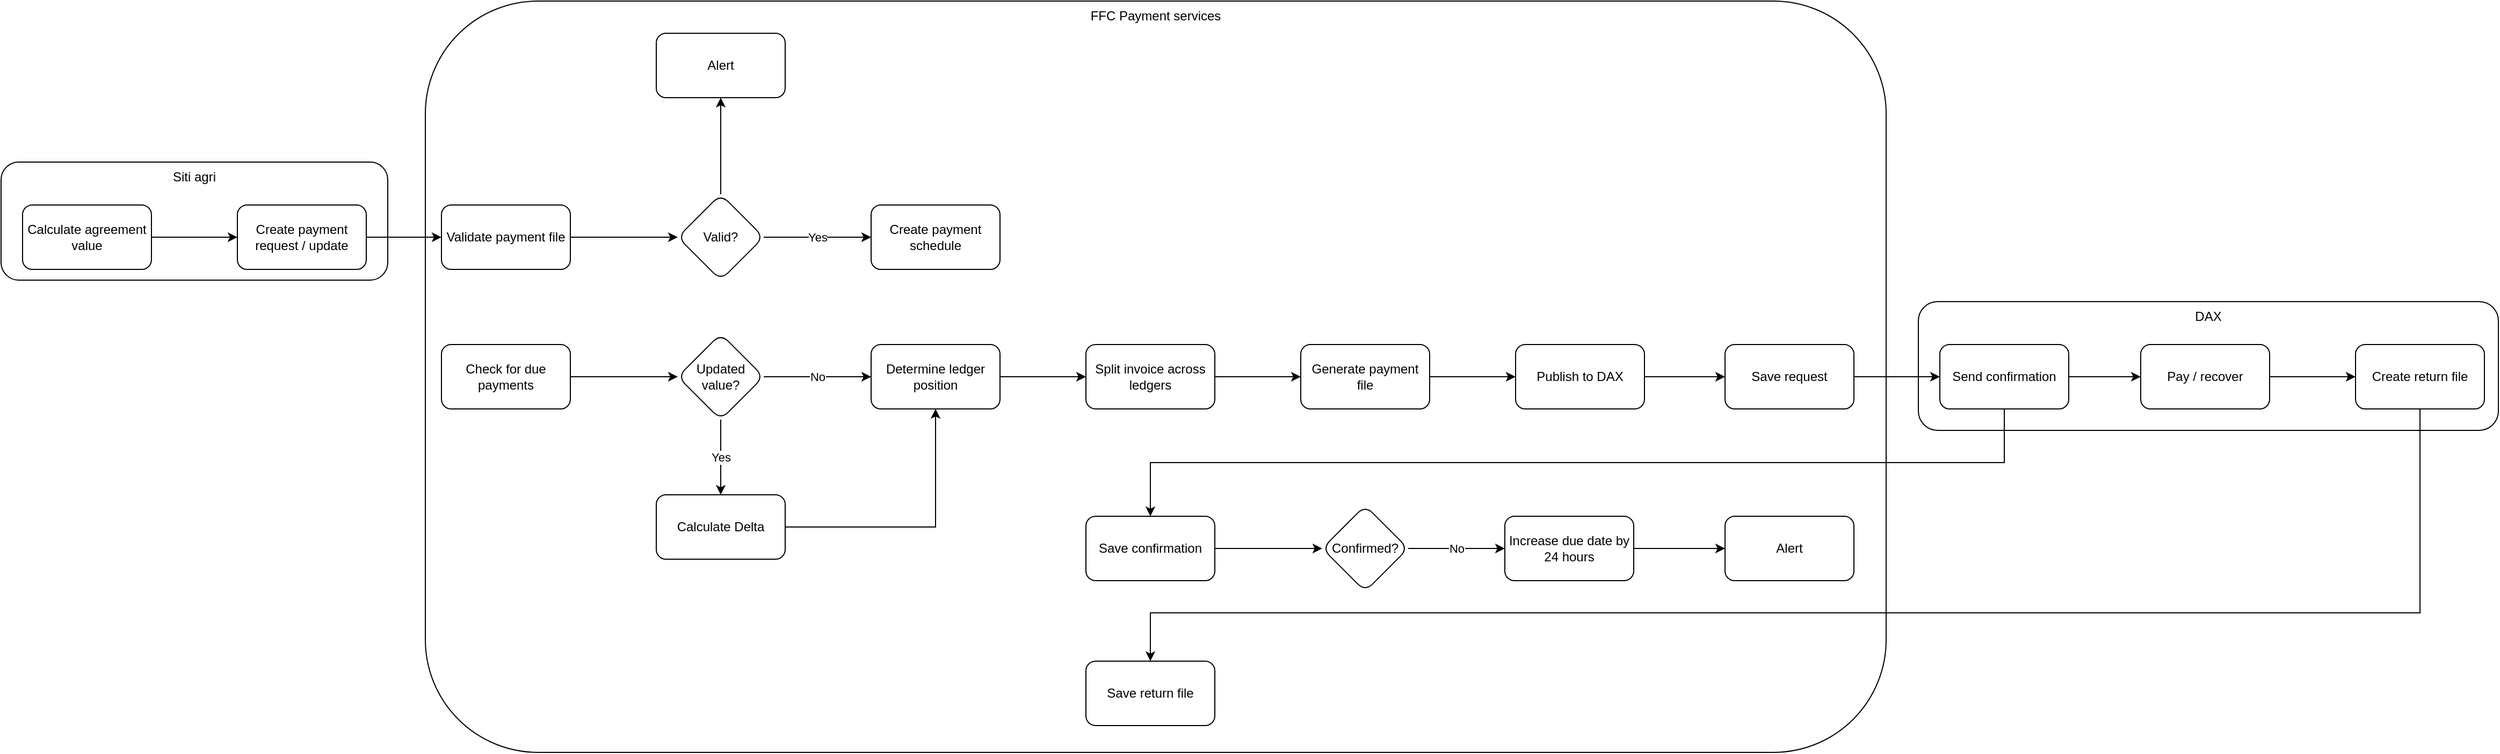 <mxfile version="14.7.6" type="github">
  <diagram id="1XCgTyp1o_9dvypK1vWQ" name="Page-1">
    <mxGraphModel dx="2249" dy="705" grid="1" gridSize="10" guides="1" tooltips="1" connect="1" arrows="1" fold="1" page="1" pageScale="1" pageWidth="827" pageHeight="1169" math="0" shadow="0">
      <root>
        <mxCell id="0" />
        <mxCell id="1" parent="0" />
        <mxCell id="kp0Nub5B4hyBBO8Y0ufR-64" value="FFC Payment services" style="rounded=1;whiteSpace=wrap;html=1;verticalAlign=top;" vertex="1" parent="1">
          <mxGeometry x="10" y="10" width="1360" height="700" as="geometry" />
        </mxCell>
        <mxCell id="kp0Nub5B4hyBBO8Y0ufR-56" value="DAX" style="rounded=1;whiteSpace=wrap;html=1;verticalAlign=top;" vertex="1" parent="1">
          <mxGeometry x="1400" y="290" width="540" height="120" as="geometry" />
        </mxCell>
        <mxCell id="kp0Nub5B4hyBBO8Y0ufR-12" value="Siti agri" style="rounded=1;whiteSpace=wrap;html=1;verticalAlign=top;" vertex="1" parent="1">
          <mxGeometry x="-385" y="160" width="360" height="110" as="geometry" />
        </mxCell>
        <mxCell id="kp0Nub5B4hyBBO8Y0ufR-63" style="edgeStyle=orthogonalEdgeStyle;rounded=0;orthogonalLoop=1;jettySize=auto;html=1;entryX=0;entryY=0.5;entryDx=0;entryDy=0;" edge="1" parent="1" source="kp0Nub5B4hyBBO8Y0ufR-1" target="kp0Nub5B4hyBBO8Y0ufR-57">
          <mxGeometry relative="1" as="geometry" />
        </mxCell>
        <mxCell id="kp0Nub5B4hyBBO8Y0ufR-1" value="Create payment request / update" style="rounded=1;whiteSpace=wrap;html=1;" vertex="1" parent="1">
          <mxGeometry x="-165" y="200" width="120" height="60" as="geometry" />
        </mxCell>
        <mxCell id="kp0Nub5B4hyBBO8Y0ufR-2" value="Create payment schedule" style="rounded=1;whiteSpace=wrap;html=1;" vertex="1" parent="1">
          <mxGeometry x="425" y="200" width="120" height="60" as="geometry" />
        </mxCell>
        <mxCell id="kp0Nub5B4hyBBO8Y0ufR-9" value="" style="edgeStyle=orthogonalEdgeStyle;rounded=0;orthogonalLoop=1;jettySize=auto;html=1;" edge="1" parent="1" source="kp0Nub5B4hyBBO8Y0ufR-8" target="kp0Nub5B4hyBBO8Y0ufR-1">
          <mxGeometry relative="1" as="geometry" />
        </mxCell>
        <mxCell id="kp0Nub5B4hyBBO8Y0ufR-8" value="Calculate agreement value" style="rounded=1;whiteSpace=wrap;html=1;" vertex="1" parent="1">
          <mxGeometry x="-365" y="200" width="120" height="60" as="geometry" />
        </mxCell>
        <mxCell id="kp0Nub5B4hyBBO8Y0ufR-40" style="edgeStyle=orthogonalEdgeStyle;rounded=0;orthogonalLoop=1;jettySize=auto;html=1;entryX=0;entryY=0.5;entryDx=0;entryDy=0;" edge="1" parent="1" source="kp0Nub5B4hyBBO8Y0ufR-15" target="kp0Nub5B4hyBBO8Y0ufR-16">
          <mxGeometry relative="1" as="geometry" />
        </mxCell>
        <mxCell id="kp0Nub5B4hyBBO8Y0ufR-15" value="Split invoice across ledgers" style="rounded=1;whiteSpace=wrap;html=1;verticalAlign=middle;" vertex="1" parent="1">
          <mxGeometry x="625" y="330" width="120" height="60" as="geometry" />
        </mxCell>
        <mxCell id="kp0Nub5B4hyBBO8Y0ufR-19" value="" style="edgeStyle=orthogonalEdgeStyle;rounded=0;orthogonalLoop=1;jettySize=auto;html=1;" edge="1" parent="1" source="kp0Nub5B4hyBBO8Y0ufR-16" target="kp0Nub5B4hyBBO8Y0ufR-18">
          <mxGeometry relative="1" as="geometry" />
        </mxCell>
        <mxCell id="kp0Nub5B4hyBBO8Y0ufR-16" value="Generate payment file" style="rounded=1;whiteSpace=wrap;html=1;verticalAlign=middle;" vertex="1" parent="1">
          <mxGeometry x="825" y="330" width="120" height="60" as="geometry" />
        </mxCell>
        <mxCell id="kp0Nub5B4hyBBO8Y0ufR-66" value="" style="edgeStyle=orthogonalEdgeStyle;rounded=0;orthogonalLoop=1;jettySize=auto;html=1;" edge="1" parent="1" source="kp0Nub5B4hyBBO8Y0ufR-18" target="kp0Nub5B4hyBBO8Y0ufR-65">
          <mxGeometry relative="1" as="geometry" />
        </mxCell>
        <mxCell id="kp0Nub5B4hyBBO8Y0ufR-18" value="Publish to DAX" style="rounded=1;whiteSpace=wrap;html=1;verticalAlign=middle;" vertex="1" parent="1">
          <mxGeometry x="1025" y="330" width="120" height="60" as="geometry" />
        </mxCell>
        <mxCell id="kp0Nub5B4hyBBO8Y0ufR-24" value="" style="edgeStyle=orthogonalEdgeStyle;rounded=0;orthogonalLoop=1;jettySize=auto;html=1;" edge="1" parent="1" source="kp0Nub5B4hyBBO8Y0ufR-21" target="kp0Nub5B4hyBBO8Y0ufR-23">
          <mxGeometry relative="1" as="geometry" />
        </mxCell>
        <mxCell id="kp0Nub5B4hyBBO8Y0ufR-21" value="Pay / recover" style="rounded=1;whiteSpace=wrap;html=1;verticalAlign=middle;" vertex="1" parent="1">
          <mxGeometry x="1607" y="330" width="120" height="60" as="geometry" />
        </mxCell>
        <mxCell id="kp0Nub5B4hyBBO8Y0ufR-43" style="edgeStyle=orthogonalEdgeStyle;rounded=0;orthogonalLoop=1;jettySize=auto;html=1;entryX=0.5;entryY=0;entryDx=0;entryDy=0;exitX=0.5;exitY=1;exitDx=0;exitDy=0;" edge="1" parent="1" source="kp0Nub5B4hyBBO8Y0ufR-23" target="kp0Nub5B4hyBBO8Y0ufR-36">
          <mxGeometry relative="1" as="geometry">
            <Array as="points">
              <mxPoint x="1867" y="580" />
              <mxPoint x="685" y="580" />
            </Array>
          </mxGeometry>
        </mxCell>
        <mxCell id="kp0Nub5B4hyBBO8Y0ufR-23" value="Create return file" style="rounded=1;whiteSpace=wrap;html=1;verticalAlign=middle;" vertex="1" parent="1">
          <mxGeometry x="1807" y="330" width="120" height="60" as="geometry" />
        </mxCell>
        <mxCell id="kp0Nub5B4hyBBO8Y0ufR-27" value="" style="edgeStyle=orthogonalEdgeStyle;rounded=0;orthogonalLoop=1;jettySize=auto;html=1;" edge="1" parent="1" source="kp0Nub5B4hyBBO8Y0ufR-25" target="kp0Nub5B4hyBBO8Y0ufR-21">
          <mxGeometry relative="1" as="geometry" />
        </mxCell>
        <mxCell id="kp0Nub5B4hyBBO8Y0ufR-29" style="edgeStyle=orthogonalEdgeStyle;rounded=0;orthogonalLoop=1;jettySize=auto;html=1;entryX=0.5;entryY=0;entryDx=0;entryDy=0;exitX=0.5;exitY=1;exitDx=0;exitDy=0;" edge="1" parent="1" source="kp0Nub5B4hyBBO8Y0ufR-25" target="kp0Nub5B4hyBBO8Y0ufR-28">
          <mxGeometry relative="1" as="geometry" />
        </mxCell>
        <mxCell id="kp0Nub5B4hyBBO8Y0ufR-25" value="Send confirmation" style="rounded=1;whiteSpace=wrap;html=1;verticalAlign=middle;" vertex="1" parent="1">
          <mxGeometry x="1420" y="330" width="120" height="60" as="geometry" />
        </mxCell>
        <mxCell id="kp0Nub5B4hyBBO8Y0ufR-31" value="" style="edgeStyle=orthogonalEdgeStyle;rounded=0;orthogonalLoop=1;jettySize=auto;html=1;entryX=0;entryY=0.5;entryDx=0;entryDy=0;" edge="1" parent="1" source="kp0Nub5B4hyBBO8Y0ufR-28" target="kp0Nub5B4hyBBO8Y0ufR-30">
          <mxGeometry relative="1" as="geometry" />
        </mxCell>
        <mxCell id="kp0Nub5B4hyBBO8Y0ufR-28" value="Save confirmation" style="rounded=1;whiteSpace=wrap;html=1;verticalAlign=middle;" vertex="1" parent="1">
          <mxGeometry x="625" y="490" width="120" height="60" as="geometry" />
        </mxCell>
        <mxCell id="kp0Nub5B4hyBBO8Y0ufR-34" value="No" style="edgeStyle=orthogonalEdgeStyle;rounded=0;orthogonalLoop=1;jettySize=auto;html=1;" edge="1" parent="1" source="kp0Nub5B4hyBBO8Y0ufR-30" target="kp0Nub5B4hyBBO8Y0ufR-33">
          <mxGeometry relative="1" as="geometry" />
        </mxCell>
        <mxCell id="kp0Nub5B4hyBBO8Y0ufR-30" value="Confirmed?" style="rhombus;whiteSpace=wrap;html=1;rounded=1;" vertex="1" parent="1">
          <mxGeometry x="845" y="480" width="80" height="80" as="geometry" />
        </mxCell>
        <mxCell id="kp0Nub5B4hyBBO8Y0ufR-55" value="" style="edgeStyle=orthogonalEdgeStyle;rounded=0;orthogonalLoop=1;jettySize=auto;html=1;" edge="1" parent="1" source="kp0Nub5B4hyBBO8Y0ufR-33" target="kp0Nub5B4hyBBO8Y0ufR-54">
          <mxGeometry relative="1" as="geometry" />
        </mxCell>
        <mxCell id="kp0Nub5B4hyBBO8Y0ufR-33" value="Increase due date by 24 hours" style="whiteSpace=wrap;html=1;rounded=1;" vertex="1" parent="1">
          <mxGeometry x="1015" y="490" width="120" height="60" as="geometry" />
        </mxCell>
        <mxCell id="kp0Nub5B4hyBBO8Y0ufR-36" value="Save return file" style="rounded=1;whiteSpace=wrap;html=1;verticalAlign=middle;" vertex="1" parent="1">
          <mxGeometry x="625" y="625" width="120" height="60" as="geometry" />
        </mxCell>
        <mxCell id="kp0Nub5B4hyBBO8Y0ufR-41" style="edgeStyle=orthogonalEdgeStyle;rounded=0;orthogonalLoop=1;jettySize=auto;html=1;entryX=0;entryY=0.5;entryDx=0;entryDy=0;" edge="1" parent="1" source="kp0Nub5B4hyBBO8Y0ufR-37" target="kp0Nub5B4hyBBO8Y0ufR-15">
          <mxGeometry relative="1" as="geometry" />
        </mxCell>
        <mxCell id="kp0Nub5B4hyBBO8Y0ufR-37" value="Determine ledger position" style="rounded=1;whiteSpace=wrap;html=1;verticalAlign=middle;" vertex="1" parent="1">
          <mxGeometry x="425" y="330" width="120" height="60" as="geometry" />
        </mxCell>
        <mxCell id="kp0Nub5B4hyBBO8Y0ufR-53" style="edgeStyle=orthogonalEdgeStyle;rounded=0;orthogonalLoop=1;jettySize=auto;html=1;entryX=0;entryY=0.5;entryDx=0;entryDy=0;" edge="1" parent="1" source="kp0Nub5B4hyBBO8Y0ufR-39" target="kp0Nub5B4hyBBO8Y0ufR-48">
          <mxGeometry relative="1" as="geometry" />
        </mxCell>
        <mxCell id="kp0Nub5B4hyBBO8Y0ufR-39" value="Check for due payments" style="rounded=1;whiteSpace=wrap;html=1;verticalAlign=middle;" vertex="1" parent="1">
          <mxGeometry x="25" y="330" width="120" height="60" as="geometry" />
        </mxCell>
        <mxCell id="kp0Nub5B4hyBBO8Y0ufR-52" style="edgeStyle=orthogonalEdgeStyle;rounded=0;orthogonalLoop=1;jettySize=auto;html=1;entryX=0.5;entryY=1;entryDx=0;entryDy=0;" edge="1" parent="1" source="kp0Nub5B4hyBBO8Y0ufR-44" target="kp0Nub5B4hyBBO8Y0ufR-37">
          <mxGeometry relative="1" as="geometry" />
        </mxCell>
        <mxCell id="kp0Nub5B4hyBBO8Y0ufR-44" value="Calculate Delta" style="rounded=1;whiteSpace=wrap;html=1;verticalAlign=middle;" vertex="1" parent="1">
          <mxGeometry x="225" y="470" width="120" height="60" as="geometry" />
        </mxCell>
        <mxCell id="kp0Nub5B4hyBBO8Y0ufR-50" value="No" style="edgeStyle=orthogonalEdgeStyle;rounded=0;orthogonalLoop=1;jettySize=auto;html=1;" edge="1" parent="1" source="kp0Nub5B4hyBBO8Y0ufR-48" target="kp0Nub5B4hyBBO8Y0ufR-37">
          <mxGeometry relative="1" as="geometry" />
        </mxCell>
        <mxCell id="kp0Nub5B4hyBBO8Y0ufR-51" value="Yes" style="edgeStyle=orthogonalEdgeStyle;rounded=0;orthogonalLoop=1;jettySize=auto;html=1;" edge="1" parent="1" source="kp0Nub5B4hyBBO8Y0ufR-48" target="kp0Nub5B4hyBBO8Y0ufR-44">
          <mxGeometry relative="1" as="geometry" />
        </mxCell>
        <mxCell id="kp0Nub5B4hyBBO8Y0ufR-48" value="Updated value?" style="rhombus;whiteSpace=wrap;html=1;rounded=1;" vertex="1" parent="1">
          <mxGeometry x="245" y="320" width="80" height="80" as="geometry" />
        </mxCell>
        <mxCell id="kp0Nub5B4hyBBO8Y0ufR-54" value="Alert" style="whiteSpace=wrap;html=1;rounded=1;" vertex="1" parent="1">
          <mxGeometry x="1220" y="490" width="120" height="60" as="geometry" />
        </mxCell>
        <mxCell id="kp0Nub5B4hyBBO8Y0ufR-59" value="" style="edgeStyle=orthogonalEdgeStyle;rounded=0;orthogonalLoop=1;jettySize=auto;html=1;" edge="1" parent="1" source="kp0Nub5B4hyBBO8Y0ufR-57" target="kp0Nub5B4hyBBO8Y0ufR-58">
          <mxGeometry relative="1" as="geometry" />
        </mxCell>
        <mxCell id="kp0Nub5B4hyBBO8Y0ufR-57" value="Validate payment file" style="rounded=1;whiteSpace=wrap;html=1;" vertex="1" parent="1">
          <mxGeometry x="25" y="200" width="120" height="60" as="geometry" />
        </mxCell>
        <mxCell id="kp0Nub5B4hyBBO8Y0ufR-60" value="Yes" style="edgeStyle=orthogonalEdgeStyle;rounded=0;orthogonalLoop=1;jettySize=auto;html=1;" edge="1" parent="1" source="kp0Nub5B4hyBBO8Y0ufR-58" target="kp0Nub5B4hyBBO8Y0ufR-2">
          <mxGeometry relative="1" as="geometry" />
        </mxCell>
        <mxCell id="kp0Nub5B4hyBBO8Y0ufR-62" value="" style="edgeStyle=orthogonalEdgeStyle;rounded=0;orthogonalLoop=1;jettySize=auto;html=1;" edge="1" parent="1" source="kp0Nub5B4hyBBO8Y0ufR-58" target="kp0Nub5B4hyBBO8Y0ufR-61">
          <mxGeometry relative="1" as="geometry" />
        </mxCell>
        <mxCell id="kp0Nub5B4hyBBO8Y0ufR-58" value="Valid?" style="rhombus;whiteSpace=wrap;html=1;rounded=1;" vertex="1" parent="1">
          <mxGeometry x="245" y="190" width="80" height="80" as="geometry" />
        </mxCell>
        <mxCell id="kp0Nub5B4hyBBO8Y0ufR-61" value="Alert" style="whiteSpace=wrap;html=1;rounded=1;" vertex="1" parent="1">
          <mxGeometry x="225" y="40" width="120" height="60" as="geometry" />
        </mxCell>
        <mxCell id="kp0Nub5B4hyBBO8Y0ufR-67" value="" style="edgeStyle=orthogonalEdgeStyle;rounded=0;orthogonalLoop=1;jettySize=auto;html=1;" edge="1" parent="1" source="kp0Nub5B4hyBBO8Y0ufR-65" target="kp0Nub5B4hyBBO8Y0ufR-25">
          <mxGeometry relative="1" as="geometry" />
        </mxCell>
        <mxCell id="kp0Nub5B4hyBBO8Y0ufR-65" value="Save request" style="rounded=1;whiteSpace=wrap;html=1;verticalAlign=middle;" vertex="1" parent="1">
          <mxGeometry x="1220" y="330" width="120" height="60" as="geometry" />
        </mxCell>
      </root>
    </mxGraphModel>
  </diagram>
</mxfile>
